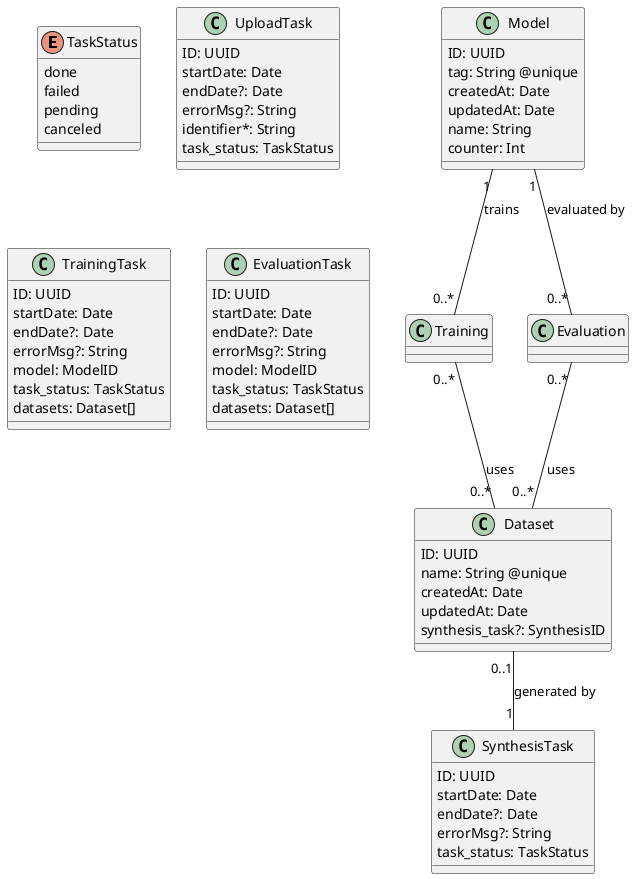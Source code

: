 @startuml ER-Diagram für die SQLite Datenbank

enum TaskStatus {
  done
  failed
  pending
  canceled
}

class UploadTask {
  ID: UUID
  startDate: Date
  endDate?: Date
  errorMsg?: String
  identifier*: String
  task_status: TaskStatus
}

class TrainingTask {
  ID: UUID
  startDate: Date
  endDate?: Date
  errorMsg?: String
  model: ModelID
  task_status: TaskStatus
  datasets: Dataset[]
}

class EvaluationTask {
  ID: UUID
  startDate: Date
  endDate?: Date
  errorMsg?: String
  model: ModelID
  task_status: TaskStatus
  datasets: Dataset[]
}

class Model {
  ID: UUID
  tag: String @unique
  createdAt: Date
  updatedAt: Date
  name: String
  counter: Int
}

class Dataset {
  ID: UUID
  name: String @unique
  createdAt: Date
  updatedAt: Date
  synthesis_task?: SynthesisID
}

class SynthesisTask {
  ID: UUID
  startDate: Date
  endDate?: Date
  errorMsg?: String
  task_status: TaskStatus
}

Model "1" -- "0..*" Training : trains
Model "1" -- "0..*" Evaluation : evaluated by

Training "0..*" -- "0..*" Dataset : uses
Evaluation "0..*" -- "0..*" Dataset : uses

Dataset "0..1" -- "1" SynthesisTask : generated by

@enduml
